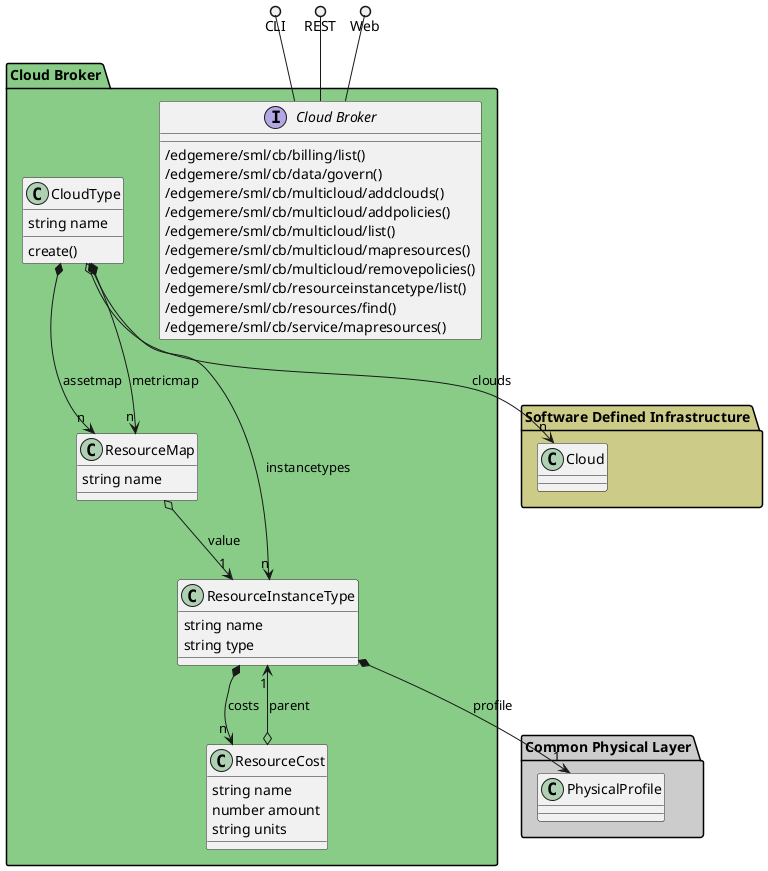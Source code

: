 @startuml


package "Software Defined Infrastructure" #cccc88 {
    
        class Cloud {
        }
    }

package "Cloud Broker" #88cc88 {
    
        class ResourceMap {
        }
    
        class ResourceInstanceType {
        }
    
        class ResourceCost {
        }
    }

package "Common Physical Layer" #cccccc {
    
        class PhysicalProfile {
        }
    }


package "Cloud Broker" #88cc88 {

    interface "Cloud Broker" as i {
            /edgemere/sml/cb/billing/list()
            /edgemere/sml/cb/data/govern()
            /edgemere/sml/cb/multicloud/addclouds()
            /edgemere/sml/cb/multicloud/addpolicies()
            /edgemere/sml/cb/multicloud/list()
            /edgemere/sml/cb/multicloud/mapresources()
            /edgemere/sml/cb/multicloud/removepolicies()
            /edgemere/sml/cb/resourceinstancetype/list()
            /edgemere/sml/cb/resources/find()
            /edgemere/sml/cb/service/mapresources()
    
    }
}

CLI ()-- i
REST ()-- i
Web ()-- i

package "Cloud Broker" #88cc88 {
        class "CloudType" {
                 string name
                             create()
            }
                CloudType o--> "n" Cloud : clouds
                        CloudType *--> "n" ResourceMap : assetmap
                        CloudType *--> "n" ResourceInstanceType : instancetypes
                        CloudType *--> "n" ResourceMap : metricmap
            
    
    class "ResourceCost" {
                 string name
                 number amount
                 string units
                    }
                ResourceCost o--> "1" ResourceInstanceType : parent
            
    
    class "ResourceInstanceType" {
                 string name
                 string type
                    }
                ResourceInstanceType *--> "1" PhysicalProfile : profile
                        ResourceInstanceType *--> "n" ResourceCost : costs
            
    
    class "ResourceMap" {
                 string name
                    }
                ResourceMap o--> "1" ResourceInstanceType : value
            
    

}



@enduml
